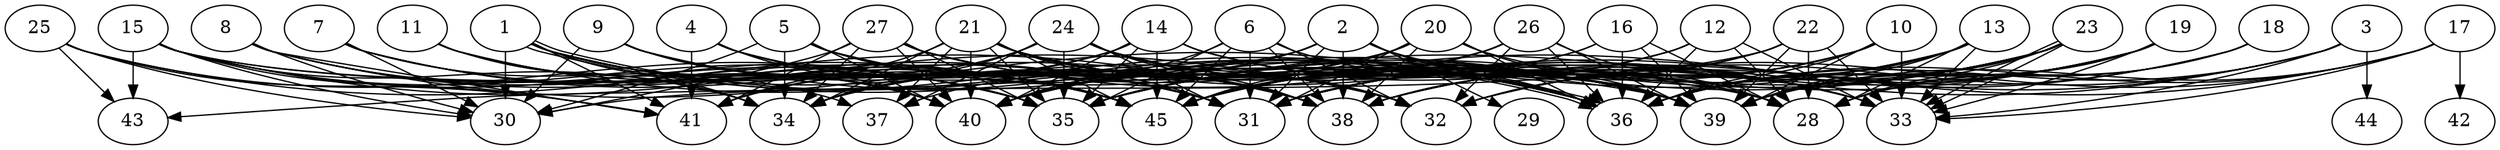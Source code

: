 // DAG automatically generated by daggen at Thu Oct  3 14:07:24 2019
// ./daggen --dot -n 45 --ccr 0.4 --fat 0.9 --regular 0.9 --density 0.9 --mindata 5242880 --maxdata 52428800 
digraph G {
  1 [size="42401280", alpha="0.14", expect_size="16960512"] 
  1 -> 30 [size ="16960512"]
  1 -> 32 [size ="16960512"]
  1 -> 34 [size ="16960512"]
  1 -> 35 [size ="16960512"]
  1 -> 36 [size ="16960512"]
  1 -> 36 [size ="16960512"]
  1 -> 39 [size ="16960512"]
  1 -> 40 [size ="16960512"]
  1 -> 41 [size ="16960512"]
  1 -> 45 [size ="16960512"]
  2 [size="80488960", alpha="0.10", expect_size="32195584"] 
  2 -> 28 [size ="32195584"]
  2 -> 29 [size ="32195584"]
  2 -> 31 [size ="32195584"]
  2 -> 36 [size ="32195584"]
  2 -> 37 [size ="32195584"]
  2 -> 38 [size ="32195584"]
  2 -> 39 [size ="32195584"]
  2 -> 40 [size ="32195584"]
  2 -> 43 [size ="32195584"]
  3 [size="55697920", alpha="0.00", expect_size="22279168"] 
  3 -> 31 [size ="22279168"]
  3 -> 32 [size ="22279168"]
  3 -> 33 [size ="22279168"]
  3 -> 35 [size ="22279168"]
  3 -> 36 [size ="22279168"]
  3 -> 44 [size ="22279168"]
  4 [size="121121280", alpha="0.13", expect_size="48448512"] 
  4 -> 31 [size ="48448512"]
  4 -> 32 [size ="48448512"]
  4 -> 38 [size ="48448512"]
  4 -> 40 [size ="48448512"]
  4 -> 41 [size ="48448512"]
  4 -> 45 [size ="48448512"]
  5 [size="18273280", alpha="0.20", expect_size="7309312"] 
  5 -> 30 [size ="7309312"]
  5 -> 31 [size ="7309312"]
  5 -> 34 [size ="7309312"]
  5 -> 36 [size ="7309312"]
  5 -> 38 [size ="7309312"]
  5 -> 39 [size ="7309312"]
  5 -> 40 [size ="7309312"]
  5 -> 45 [size ="7309312"]
  6 [size="78927360", alpha="0.17", expect_size="31570944"] 
  6 -> 31 [size ="31570944"]
  6 -> 32 [size ="31570944"]
  6 -> 35 [size ="31570944"]
  6 -> 36 [size ="31570944"]
  6 -> 38 [size ="31570944"]
  6 -> 40 [size ="31570944"]
  6 -> 45 [size ="31570944"]
  7 [size="73758720", alpha="0.03", expect_size="29503488"] 
  7 -> 30 [size ="29503488"]
  7 -> 31 [size ="29503488"]
  7 -> 37 [size ="29503488"]
  7 -> 38 [size ="29503488"]
  7 -> 45 [size ="29503488"]
  8 [size="21068800", alpha="0.02", expect_size="8427520"] 
  8 -> 30 [size ="8427520"]
  8 -> 31 [size ="8427520"]
  8 -> 35 [size ="8427520"]
  8 -> 36 [size ="8427520"]
  8 -> 41 [size ="8427520"]
  8 -> 45 [size ="8427520"]
  9 [size="37542400", alpha="0.02", expect_size="15016960"] 
  9 -> 30 [size ="15016960"]
  9 -> 31 [size ="15016960"]
  9 -> 35 [size ="15016960"]
  9 -> 38 [size ="15016960"]
  9 -> 39 [size ="15016960"]
  9 -> 40 [size ="15016960"]
  9 -> 45 [size ="15016960"]
  10 [size="116426240", alpha="0.02", expect_size="46570496"] 
  10 -> 31 [size ="46570496"]
  10 -> 32 [size ="46570496"]
  10 -> 33 [size ="46570496"]
  10 -> 36 [size ="46570496"]
  10 -> 38 [size ="46570496"]
  10 -> 39 [size ="46570496"]
  10 -> 45 [size ="46570496"]
  11 [size="78336000", alpha="0.07", expect_size="31334400"] 
  11 -> 34 [size ="31334400"]
  11 -> 36 [size ="31334400"]
  11 -> 40 [size ="31334400"]
  11 -> 45 [size ="31334400"]
  12 [size="41927680", alpha="0.14", expect_size="16771072"] 
  12 -> 28 [size ="16771072"]
  12 -> 31 [size ="16771072"]
  12 -> 33 [size ="16771072"]
  12 -> 35 [size ="16771072"]
  12 -> 36 [size ="16771072"]
  12 -> 45 [size ="16771072"]
  13 [size="97960960", alpha="0.01", expect_size="39184384"] 
  13 -> 28 [size ="39184384"]
  13 -> 33 [size ="39184384"]
  13 -> 36 [size ="39184384"]
  13 -> 38 [size ="39184384"]
  13 -> 39 [size ="39184384"]
  13 -> 40 [size ="39184384"]
  13 -> 45 [size ="39184384"]
  14 [size="100615680", alpha="0.14", expect_size="40246272"] 
  14 -> 28 [size ="40246272"]
  14 -> 33 [size ="40246272"]
  14 -> 34 [size ="40246272"]
  14 -> 35 [size ="40246272"]
  14 -> 39 [size ="40246272"]
  14 -> 40 [size ="40246272"]
  14 -> 41 [size ="40246272"]
  14 -> 45 [size ="40246272"]
  15 [size="57505280", alpha="0.11", expect_size="23002112"] 
  15 -> 28 [size ="23002112"]
  15 -> 30 [size ="23002112"]
  15 -> 32 [size ="23002112"]
  15 -> 34 [size ="23002112"]
  15 -> 35 [size ="23002112"]
  15 -> 39 [size ="23002112"]
  15 -> 41 [size ="23002112"]
  15 -> 43 [size ="23002112"]
  15 -> 45 [size ="23002112"]
  16 [size="54745600", alpha="0.05", expect_size="21898240"] 
  16 -> 28 [size ="21898240"]
  16 -> 35 [size ="21898240"]
  16 -> 36 [size ="21898240"]
  16 -> 39 [size ="21898240"]
  16 -> 45 [size ="21898240"]
  17 [size="39759360", alpha="0.09", expect_size="15903744"] 
  17 -> 32 [size ="15903744"]
  17 -> 33 [size ="15903744"]
  17 -> 36 [size ="15903744"]
  17 -> 39 [size ="15903744"]
  17 -> 42 [size ="15903744"]
  17 -> 45 [size ="15903744"]
  18 [size="58385920", alpha="0.15", expect_size="23354368"] 
  18 -> 28 [size ="23354368"]
  18 -> 31 [size ="23354368"]
  18 -> 38 [size ="23354368"]
  18 -> 39 [size ="23354368"]
  19 [size="70819840", alpha="0.17", expect_size="28327936"] 
  19 -> 28 [size ="28327936"]
  19 -> 31 [size ="28327936"]
  19 -> 32 [size ="28327936"]
  19 -> 33 [size ="28327936"]
  19 -> 35 [size ="28327936"]
  19 -> 36 [size ="28327936"]
  19 -> 38 [size ="28327936"]
  19 -> 39 [size ="28327936"]
  20 [size="80076800", alpha="0.16", expect_size="32030720"] 
  20 -> 31 [size ="32030720"]
  20 -> 33 [size ="32030720"]
  20 -> 34 [size ="32030720"]
  20 -> 36 [size ="32030720"]
  20 -> 38 [size ="32030720"]
  20 -> 39 [size ="32030720"]
  20 -> 40 [size ="32030720"]
  20 -> 45 [size ="32030720"]
  21 [size="93757440", alpha="0.20", expect_size="37502976"] 
  21 -> 31 [size ="37502976"]
  21 -> 33 [size ="37502976"]
  21 -> 34 [size ="37502976"]
  21 -> 35 [size ="37502976"]
  21 -> 36 [size ="37502976"]
  21 -> 37 [size ="37502976"]
  21 -> 38 [size ="37502976"]
  21 -> 39 [size ="37502976"]
  21 -> 40 [size ="37502976"]
  21 -> 41 [size ="37502976"]
  21 -> 45 [size ="37502976"]
  22 [size="17213440", alpha="0.15", expect_size="6885376"] 
  22 -> 28 [size ="6885376"]
  22 -> 30 [size ="6885376"]
  22 -> 33 [size ="6885376"]
  22 -> 38 [size ="6885376"]
  22 -> 39 [size ="6885376"]
  22 -> 45 [size ="6885376"]
  23 [size="100134400", alpha="0.17", expect_size="40053760"] 
  23 -> 28 [size ="40053760"]
  23 -> 33 [size ="40053760"]
  23 -> 33 [size ="40053760"]
  23 -> 35 [size ="40053760"]
  23 -> 36 [size ="40053760"]
  23 -> 38 [size ="40053760"]
  23 -> 39 [size ="40053760"]
  23 -> 40 [size ="40053760"]
  23 -> 45 [size ="40053760"]
  24 [size="104860160", alpha="0.18", expect_size="41944064"] 
  24 -> 28 [size ="41944064"]
  24 -> 31 [size ="41944064"]
  24 -> 32 [size ="41944064"]
  24 -> 34 [size ="41944064"]
  24 -> 35 [size ="41944064"]
  24 -> 37 [size ="41944064"]
  24 -> 38 [size ="41944064"]
  24 -> 39 [size ="41944064"]
  24 -> 41 [size ="41944064"]
  25 [size="69035520", alpha="0.00", expect_size="27614208"] 
  25 -> 30 [size ="27614208"]
  25 -> 35 [size ="27614208"]
  25 -> 38 [size ="27614208"]
  25 -> 41 [size ="27614208"]
  25 -> 43 [size ="27614208"]
  26 [size="18839040", alpha="0.13", expect_size="7535616"] 
  26 -> 28 [size ="7535616"]
  26 -> 32 [size ="7535616"]
  26 -> 34 [size ="7535616"]
  26 -> 35 [size ="7535616"]
  26 -> 36 [size ="7535616"]
  26 -> 39 [size ="7535616"]
  26 -> 45 [size ="7535616"]
  27 [size="48837120", alpha="0.16", expect_size="19534848"] 
  27 -> 30 [size ="19534848"]
  27 -> 32 [size ="19534848"]
  27 -> 33 [size ="19534848"]
  27 -> 34 [size ="19534848"]
  27 -> 35 [size ="19534848"]
  27 -> 36 [size ="19534848"]
  27 -> 39 [size ="19534848"]
  27 -> 40 [size ="19534848"]
  27 -> 41 [size ="19534848"]
  28 [size="100078080", alpha="0.01", expect_size="40031232"] 
  29 [size="68247040", alpha="0.09", expect_size="27298816"] 
  30 [size="49768960", alpha="0.15", expect_size="19907584"] 
  31 [size="24839680", alpha="0.13", expect_size="9935872"] 
  32 [size="22758400", alpha="0.15", expect_size="9103360"] 
  33 [size="110906880", alpha="0.11", expect_size="44362752"] 
  34 [size="95943680", alpha="0.02", expect_size="38377472"] 
  35 [size="85885440", alpha="0.01", expect_size="34354176"] 
  36 [size="85900800", alpha="0.07", expect_size="34360320"] 
  37 [size="43840000", alpha="0.18", expect_size="17536000"] 
  38 [size="20359680", alpha="0.16", expect_size="8143872"] 
  39 [size="23418880", alpha="0.04", expect_size="9367552"] 
  40 [size="77457920", alpha="0.03", expect_size="30983168"] 
  41 [size="49863680", alpha="0.16", expect_size="19945472"] 
  42 [size="123834880", alpha="0.09", expect_size="49533952"] 
  43 [size="92262400", alpha="0.18", expect_size="36904960"] 
  44 [size="40000000", alpha="0.02", expect_size="16000000"] 
  45 [size="54558720", alpha="0.15", expect_size="21823488"] 
}
